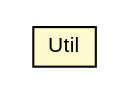 #!/usr/local/bin/dot
#
# Class diagram 
# Generated by UMLGraph version R5_6-24-gf6e263 (http://www.umlgraph.org/)
#

digraph G {
	edge [fontname="arial",fontsize=10,labelfontname="arial",labelfontsize=10];
	node [fontname="arial",fontsize=10,shape=plaintext];
	nodesep=0.25;
	ranksep=0.5;
	// org.osmdroid.mtp.util.Util
	c315 [label=<<table title="org.osmdroid.mtp.util.Util" border="0" cellborder="1" cellspacing="0" cellpadding="2" port="p" bgcolor="lemonChiffon" href="./Util.html">
		<tr><td><table border="0" cellspacing="0" cellpadding="1">
<tr><td align="center" balign="center"> Util </td></tr>
		</table></td></tr>
		</table>>, URL="./Util.html", fontname="arial", fontcolor="black", fontsize=10.0];
}

